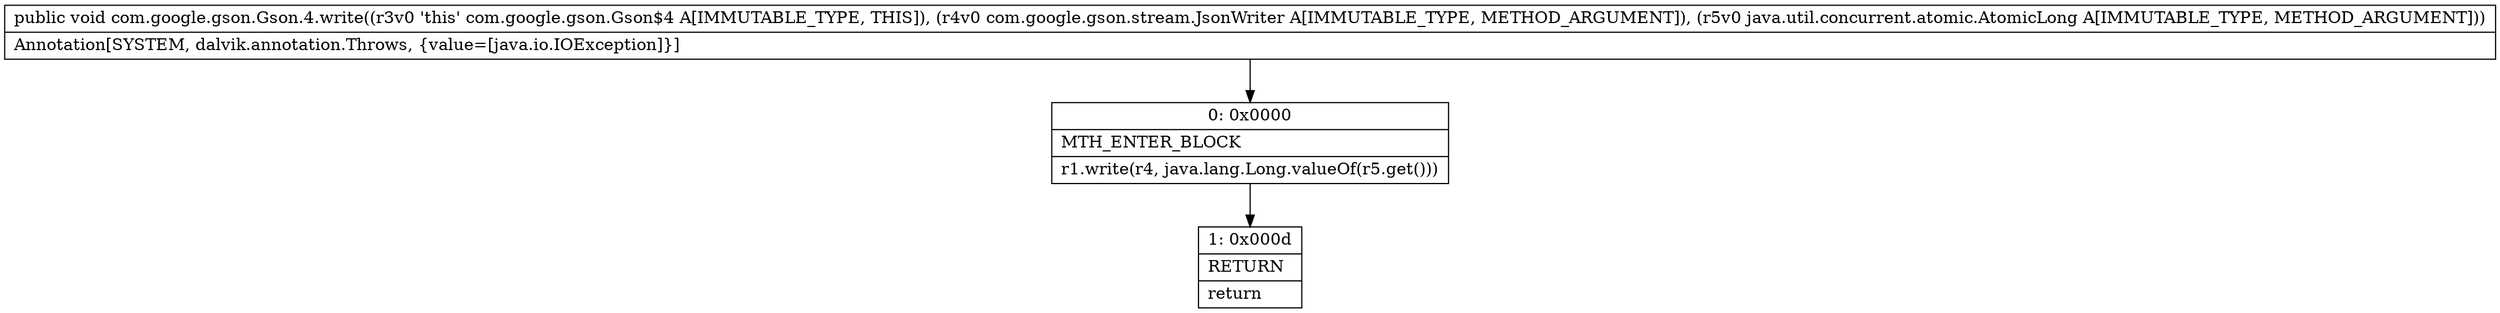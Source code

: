 digraph "CFG forcom.google.gson.Gson.4.write(Lcom\/google\/gson\/stream\/JsonWriter;Ljava\/util\/concurrent\/atomic\/AtomicLong;)V" {
Node_0 [shape=record,label="{0\:\ 0x0000|MTH_ENTER_BLOCK\l|r1.write(r4, java.lang.Long.valueOf(r5.get()))\l}"];
Node_1 [shape=record,label="{1\:\ 0x000d|RETURN\l|return\l}"];
MethodNode[shape=record,label="{public void com.google.gson.Gson.4.write((r3v0 'this' com.google.gson.Gson$4 A[IMMUTABLE_TYPE, THIS]), (r4v0 com.google.gson.stream.JsonWriter A[IMMUTABLE_TYPE, METHOD_ARGUMENT]), (r5v0 java.util.concurrent.atomic.AtomicLong A[IMMUTABLE_TYPE, METHOD_ARGUMENT]))  | Annotation[SYSTEM, dalvik.annotation.Throws, \{value=[java.io.IOException]\}]\l}"];
MethodNode -> Node_0;
Node_0 -> Node_1;
}

